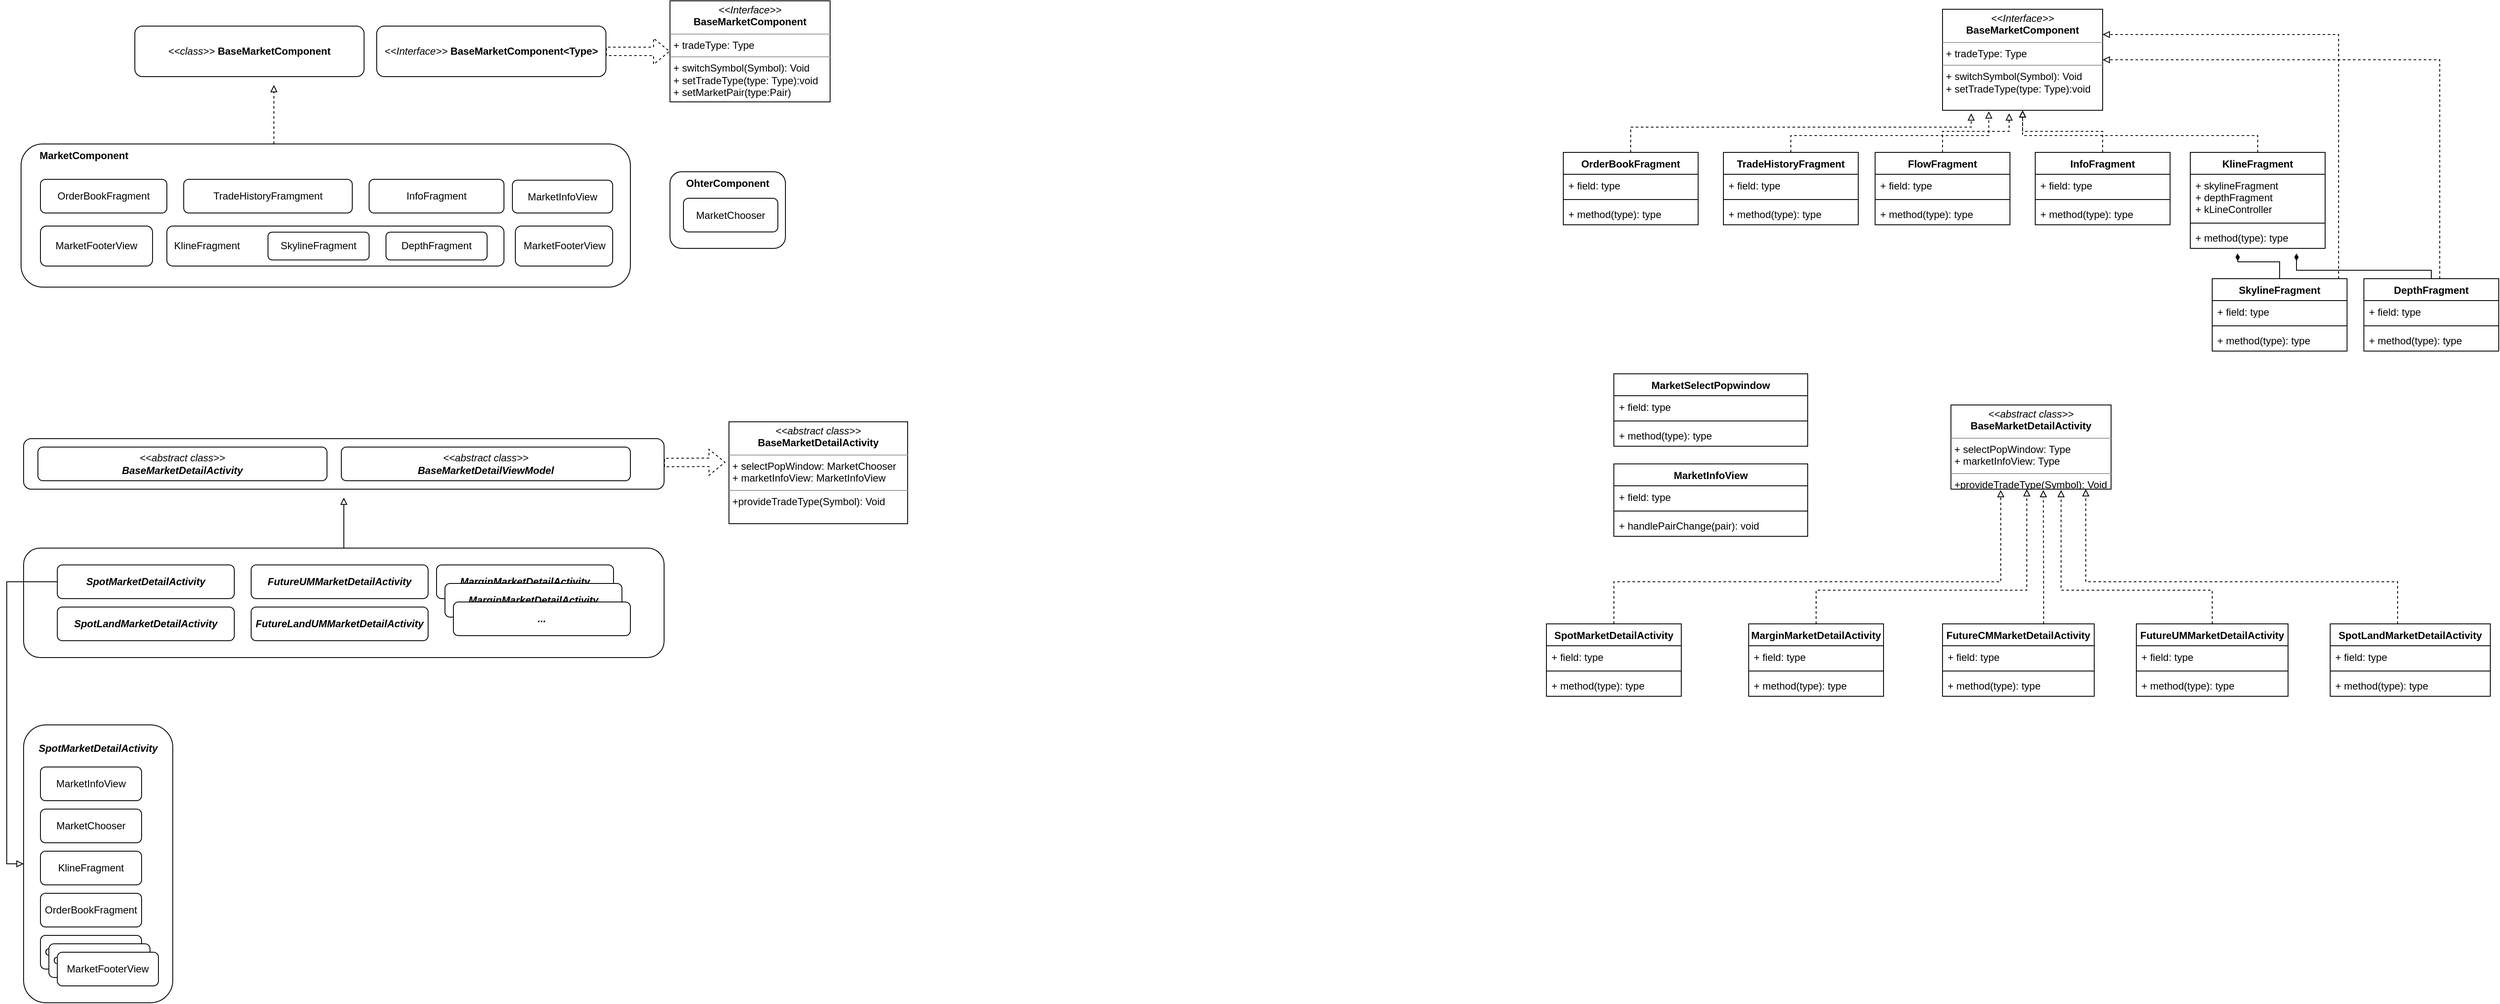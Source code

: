 <mxfile version="14.6.6" type="github">
  <diagram id="C5RBs43oDa-KdzZeNtuy" name="Page-1">
    <mxGraphModel dx="3607" dy="667" grid="1" gridSize="7" guides="1" tooltips="1" connect="1" arrows="1" fold="1" page="0" pageScale="1" pageWidth="827" pageHeight="1169" background="none" math="0" shadow="0">
      <root>
        <mxCell id="WIyWlLk6GJQsqaUBKTNV-0" />
        <mxCell id="WIyWlLk6GJQsqaUBKTNV-1" parent="WIyWlLk6GJQsqaUBKTNV-0" />
        <mxCell id="ky48G_2lpGq2yE_ITVhJ-138" style="edgeStyle=orthogonalEdgeStyle;rounded=0;orthogonalLoop=1;jettySize=auto;html=1;endArrow=block;endFill=0;dashed=1;" edge="1" parent="WIyWlLk6GJQsqaUBKTNV-1" source="ky48G_2lpGq2yE_ITVhJ-118">
          <mxGeometry relative="1" as="geometry">
            <mxPoint x="-1410" y="660.0" as="targetPoint" />
            <Array as="points">
              <mxPoint x="-1410" y="714" />
              <mxPoint x="-1410" y="714" />
            </Array>
          </mxGeometry>
        </mxCell>
        <mxCell id="ky48G_2lpGq2yE_ITVhJ-118" value="&lt;b&gt;&amp;nbsp; &amp;nbsp; &amp;nbsp; MarketComponent&lt;/b&gt;" style="rounded=1;whiteSpace=wrap;html=1;align=left;verticalAlign=top;" vertex="1" parent="WIyWlLk6GJQsqaUBKTNV-1">
          <mxGeometry x="-1710" y="730" width="723" height="170" as="geometry" />
        </mxCell>
        <mxCell id="ky48G_2lpGq2yE_ITVhJ-115" style="edgeStyle=none;rounded=0;orthogonalLoop=1;jettySize=auto;html=1;endArrow=block;endFill=0;" edge="1" parent="WIyWlLk6GJQsqaUBKTNV-1" source="ky48G_2lpGq2yE_ITVhJ-112">
          <mxGeometry relative="1" as="geometry">
            <mxPoint x="-1327" y="1150" as="targetPoint" />
          </mxGeometry>
        </mxCell>
        <mxCell id="ky48G_2lpGq2yE_ITVhJ-112" value="" style="rounded=1;whiteSpace=wrap;html=1;" vertex="1" parent="WIyWlLk6GJQsqaUBKTNV-1">
          <mxGeometry x="-1707" y="1210" width="760" height="130" as="geometry" />
        </mxCell>
        <mxCell id="ky48G_2lpGq2yE_ITVhJ-1" value="&lt;p style=&quot;margin: 0px ; margin-top: 4px ; text-align: center&quot;&gt;&lt;i&gt;&amp;lt;&amp;lt;Interface&amp;gt;&amp;gt;&lt;/i&gt;&lt;br&gt;&lt;b&gt;BaseMarketComponent&lt;/b&gt;&lt;br&gt;&lt;/p&gt;&lt;hr size=&quot;1&quot;&gt;&lt;p style=&quot;margin: 0px ; margin-left: 4px&quot;&gt;+ tradeType: Type&lt;br&gt;&lt;/p&gt;&lt;hr size=&quot;1&quot;&gt;&lt;p style=&quot;margin: 0px ; margin-left: 4px&quot;&gt;+ switchSymbol(Symbol): Void&lt;/p&gt;&lt;p style=&quot;margin: 0px ; margin-left: 4px&quot;&gt;+ setTradeType(type: Type):void&lt;/p&gt;" style="verticalAlign=top;align=left;overflow=fill;fontSize=12;fontFamily=Helvetica;html=1;" vertex="1" parent="WIyWlLk6GJQsqaUBKTNV-1">
          <mxGeometry x="570" y="570" width="190" height="120" as="geometry" />
        </mxCell>
        <mxCell id="ky48G_2lpGq2yE_ITVhJ-33" style="edgeStyle=orthogonalEdgeStyle;rounded=0;orthogonalLoop=1;jettySize=auto;html=1;entryX=0.416;entryY=1.03;entryDx=0;entryDy=0;entryPerimeter=0;dashed=1;endArrow=block;endFill=0;" edge="1" parent="WIyWlLk6GJQsqaUBKTNV-1" source="ky48G_2lpGq2yE_ITVhJ-3" target="ky48G_2lpGq2yE_ITVhJ-1">
          <mxGeometry relative="1" as="geometry" />
        </mxCell>
        <mxCell id="ky48G_2lpGq2yE_ITVhJ-3" value="FlowFragment" style="swimlane;fontStyle=1;align=center;verticalAlign=top;childLayout=stackLayout;horizontal=1;startSize=26;horizontalStack=0;resizeParent=1;resizeParentMax=0;resizeLast=0;collapsible=1;marginBottom=0;" vertex="1" parent="WIyWlLk6GJQsqaUBKTNV-1">
          <mxGeometry x="490" y="740" width="160" height="86" as="geometry" />
        </mxCell>
        <mxCell id="ky48G_2lpGq2yE_ITVhJ-4" value="+ field: type" style="text;strokeColor=none;fillColor=none;align=left;verticalAlign=top;spacingLeft=4;spacingRight=4;overflow=hidden;rotatable=0;points=[[0,0.5],[1,0.5]];portConstraint=eastwest;" vertex="1" parent="ky48G_2lpGq2yE_ITVhJ-3">
          <mxGeometry y="26" width="160" height="26" as="geometry" />
        </mxCell>
        <mxCell id="ky48G_2lpGq2yE_ITVhJ-5" value="" style="line;strokeWidth=1;fillColor=none;align=left;verticalAlign=middle;spacingTop=-1;spacingLeft=3;spacingRight=3;rotatable=0;labelPosition=right;points=[];portConstraint=eastwest;" vertex="1" parent="ky48G_2lpGq2yE_ITVhJ-3">
          <mxGeometry y="52" width="160" height="8" as="geometry" />
        </mxCell>
        <mxCell id="ky48G_2lpGq2yE_ITVhJ-6" value="+ method(type): type" style="text;strokeColor=none;fillColor=none;align=left;verticalAlign=top;spacingLeft=4;spacingRight=4;overflow=hidden;rotatable=0;points=[[0,0.5],[1,0.5]];portConstraint=eastwest;" vertex="1" parent="ky48G_2lpGq2yE_ITVhJ-3">
          <mxGeometry y="60" width="160" height="26" as="geometry" />
        </mxCell>
        <mxCell id="ky48G_2lpGq2yE_ITVhJ-35" style="edgeStyle=orthogonalEdgeStyle;rounded=0;orthogonalLoop=1;jettySize=auto;html=1;entryX=0.179;entryY=1.03;entryDx=0;entryDy=0;entryPerimeter=0;dashed=1;endArrow=block;endFill=0;" edge="1" parent="WIyWlLk6GJQsqaUBKTNV-1" source="ky48G_2lpGq2yE_ITVhJ-7" target="ky48G_2lpGq2yE_ITVhJ-1">
          <mxGeometry relative="1" as="geometry">
            <Array as="points">
              <mxPoint x="200" y="710" />
              <mxPoint x="604" y="710" />
            </Array>
          </mxGeometry>
        </mxCell>
        <mxCell id="ky48G_2lpGq2yE_ITVhJ-7" value="OrderBookFragment" style="swimlane;fontStyle=1;align=center;verticalAlign=top;childLayout=stackLayout;horizontal=1;startSize=26;horizontalStack=0;resizeParent=1;resizeParentMax=0;resizeLast=0;collapsible=1;marginBottom=0;" vertex="1" parent="WIyWlLk6GJQsqaUBKTNV-1">
          <mxGeometry x="120" y="740" width="160" height="86" as="geometry" />
        </mxCell>
        <mxCell id="ky48G_2lpGq2yE_ITVhJ-8" value="+ field: type" style="text;strokeColor=none;fillColor=none;align=left;verticalAlign=top;spacingLeft=4;spacingRight=4;overflow=hidden;rotatable=0;points=[[0,0.5],[1,0.5]];portConstraint=eastwest;" vertex="1" parent="ky48G_2lpGq2yE_ITVhJ-7">
          <mxGeometry y="26" width="160" height="26" as="geometry" />
        </mxCell>
        <mxCell id="ky48G_2lpGq2yE_ITVhJ-9" value="" style="line;strokeWidth=1;fillColor=none;align=left;verticalAlign=middle;spacingTop=-1;spacingLeft=3;spacingRight=3;rotatable=0;labelPosition=right;points=[];portConstraint=eastwest;" vertex="1" parent="ky48G_2lpGq2yE_ITVhJ-7">
          <mxGeometry y="52" width="160" height="8" as="geometry" />
        </mxCell>
        <mxCell id="ky48G_2lpGq2yE_ITVhJ-10" value="+ method(type): type" style="text;strokeColor=none;fillColor=none;align=left;verticalAlign=top;spacingLeft=4;spacingRight=4;overflow=hidden;rotatable=0;points=[[0,0.5],[1,0.5]];portConstraint=eastwest;" vertex="1" parent="ky48G_2lpGq2yE_ITVhJ-7">
          <mxGeometry y="60" width="160" height="26" as="geometry" />
        </mxCell>
        <mxCell id="ky48G_2lpGq2yE_ITVhJ-34" style="edgeStyle=orthogonalEdgeStyle;rounded=0;orthogonalLoop=1;jettySize=auto;html=1;entryX=0.289;entryY=1.01;entryDx=0;entryDy=0;entryPerimeter=0;dashed=1;endArrow=block;endFill=0;" edge="1" parent="WIyWlLk6GJQsqaUBKTNV-1" source="ky48G_2lpGq2yE_ITVhJ-11" target="ky48G_2lpGq2yE_ITVhJ-1">
          <mxGeometry relative="1" as="geometry">
            <Array as="points">
              <mxPoint x="390" y="720" />
              <mxPoint x="625" y="720" />
            </Array>
          </mxGeometry>
        </mxCell>
        <mxCell id="ky48G_2lpGq2yE_ITVhJ-11" value="TradeHistoryFragment" style="swimlane;fontStyle=1;align=center;verticalAlign=top;childLayout=stackLayout;horizontal=1;startSize=26;horizontalStack=0;resizeParent=1;resizeParentMax=0;resizeLast=0;collapsible=1;marginBottom=0;" vertex="1" parent="WIyWlLk6GJQsqaUBKTNV-1">
          <mxGeometry x="310" y="740" width="160" height="86" as="geometry" />
        </mxCell>
        <mxCell id="ky48G_2lpGq2yE_ITVhJ-12" value="+ field: type" style="text;strokeColor=none;fillColor=none;align=left;verticalAlign=top;spacingLeft=4;spacingRight=4;overflow=hidden;rotatable=0;points=[[0,0.5],[1,0.5]];portConstraint=eastwest;" vertex="1" parent="ky48G_2lpGq2yE_ITVhJ-11">
          <mxGeometry y="26" width="160" height="26" as="geometry" />
        </mxCell>
        <mxCell id="ky48G_2lpGq2yE_ITVhJ-13" value="" style="line;strokeWidth=1;fillColor=none;align=left;verticalAlign=middle;spacingTop=-1;spacingLeft=3;spacingRight=3;rotatable=0;labelPosition=right;points=[];portConstraint=eastwest;" vertex="1" parent="ky48G_2lpGq2yE_ITVhJ-11">
          <mxGeometry y="52" width="160" height="8" as="geometry" />
        </mxCell>
        <mxCell id="ky48G_2lpGq2yE_ITVhJ-14" value="+ method(type): type" style="text;strokeColor=none;fillColor=none;align=left;verticalAlign=top;spacingLeft=4;spacingRight=4;overflow=hidden;rotatable=0;points=[[0,0.5],[1,0.5]];portConstraint=eastwest;" vertex="1" parent="ky48G_2lpGq2yE_ITVhJ-11">
          <mxGeometry y="60" width="160" height="26" as="geometry" />
        </mxCell>
        <mxCell id="ky48G_2lpGq2yE_ITVhJ-32" style="edgeStyle=orthogonalEdgeStyle;rounded=0;orthogonalLoop=1;jettySize=auto;html=1;entryX=0.5;entryY=1;entryDx=0;entryDy=0;dashed=1;endArrow=block;endFill=0;" edge="1" parent="WIyWlLk6GJQsqaUBKTNV-1" source="ky48G_2lpGq2yE_ITVhJ-15" target="ky48G_2lpGq2yE_ITVhJ-1">
          <mxGeometry relative="1" as="geometry" />
        </mxCell>
        <mxCell id="ky48G_2lpGq2yE_ITVhJ-15" value="InfoFragment" style="swimlane;fontStyle=1;align=center;verticalAlign=top;childLayout=stackLayout;horizontal=1;startSize=26;horizontalStack=0;resizeParent=1;resizeParentMax=0;resizeLast=0;collapsible=1;marginBottom=0;" vertex="1" parent="WIyWlLk6GJQsqaUBKTNV-1">
          <mxGeometry x="680" y="740" width="160" height="86" as="geometry" />
        </mxCell>
        <mxCell id="ky48G_2lpGq2yE_ITVhJ-16" value="+ field: type" style="text;strokeColor=none;fillColor=none;align=left;verticalAlign=top;spacingLeft=4;spacingRight=4;overflow=hidden;rotatable=0;points=[[0,0.5],[1,0.5]];portConstraint=eastwest;" vertex="1" parent="ky48G_2lpGq2yE_ITVhJ-15">
          <mxGeometry y="26" width="160" height="26" as="geometry" />
        </mxCell>
        <mxCell id="ky48G_2lpGq2yE_ITVhJ-17" value="" style="line;strokeWidth=1;fillColor=none;align=left;verticalAlign=middle;spacingTop=-1;spacingLeft=3;spacingRight=3;rotatable=0;labelPosition=right;points=[];portConstraint=eastwest;" vertex="1" parent="ky48G_2lpGq2yE_ITVhJ-15">
          <mxGeometry y="52" width="160" height="8" as="geometry" />
        </mxCell>
        <mxCell id="ky48G_2lpGq2yE_ITVhJ-18" value="+ method(type): type" style="text;strokeColor=none;fillColor=none;align=left;verticalAlign=top;spacingLeft=4;spacingRight=4;overflow=hidden;rotatable=0;points=[[0,0.5],[1,0.5]];portConstraint=eastwest;" vertex="1" parent="ky48G_2lpGq2yE_ITVhJ-15">
          <mxGeometry y="60" width="160" height="26" as="geometry" />
        </mxCell>
        <mxCell id="ky48G_2lpGq2yE_ITVhJ-31" style="edgeStyle=orthogonalEdgeStyle;rounded=0;orthogonalLoop=1;jettySize=auto;html=1;entryX=0.5;entryY=1;entryDx=0;entryDy=0;dashed=1;endArrow=block;endFill=0;" edge="1" parent="WIyWlLk6GJQsqaUBKTNV-1" source="ky48G_2lpGq2yE_ITVhJ-19" target="ky48G_2lpGq2yE_ITVhJ-1">
          <mxGeometry relative="1" as="geometry">
            <Array as="points">
              <mxPoint x="944" y="720" />
              <mxPoint x="665" y="720" />
            </Array>
          </mxGeometry>
        </mxCell>
        <mxCell id="ky48G_2lpGq2yE_ITVhJ-19" value="KlineFragment" style="swimlane;fontStyle=1;align=center;verticalAlign=top;childLayout=stackLayout;horizontal=1;startSize=26;horizontalStack=0;resizeParent=1;resizeParentMax=0;resizeLast=0;collapsible=1;marginBottom=0;" vertex="1" parent="WIyWlLk6GJQsqaUBKTNV-1">
          <mxGeometry x="864" y="740" width="160" height="114" as="geometry" />
        </mxCell>
        <mxCell id="ky48G_2lpGq2yE_ITVhJ-20" value="+ skylineFragment&#xa;+ depthFragment&#xa;+ kLineController" style="text;strokeColor=none;fillColor=none;align=left;verticalAlign=top;spacingLeft=4;spacingRight=4;overflow=hidden;rotatable=0;points=[[0,0.5],[1,0.5]];portConstraint=eastwest;" vertex="1" parent="ky48G_2lpGq2yE_ITVhJ-19">
          <mxGeometry y="26" width="160" height="54" as="geometry" />
        </mxCell>
        <mxCell id="ky48G_2lpGq2yE_ITVhJ-21" value="" style="line;strokeWidth=1;fillColor=none;align=left;verticalAlign=middle;spacingTop=-1;spacingLeft=3;spacingRight=3;rotatable=0;labelPosition=right;points=[];portConstraint=eastwest;" vertex="1" parent="ky48G_2lpGq2yE_ITVhJ-19">
          <mxGeometry y="80" width="160" height="8" as="geometry" />
        </mxCell>
        <mxCell id="ky48G_2lpGq2yE_ITVhJ-22" value="+ method(type): type" style="text;strokeColor=none;fillColor=none;align=left;verticalAlign=top;spacingLeft=4;spacingRight=4;overflow=hidden;rotatable=0;points=[[0,0.5],[1,0.5]];portConstraint=eastwest;" vertex="1" parent="ky48G_2lpGq2yE_ITVhJ-19">
          <mxGeometry y="88" width="160" height="26" as="geometry" />
        </mxCell>
        <mxCell id="ky48G_2lpGq2yE_ITVhJ-45" style="edgeStyle=orthogonalEdgeStyle;rounded=0;orthogonalLoop=1;jettySize=auto;html=1;entryX=1;entryY=0.25;entryDx=0;entryDy=0;dashed=1;endArrow=block;endFill=0;" edge="1" parent="WIyWlLk6GJQsqaUBKTNV-1" source="ky48G_2lpGq2yE_ITVhJ-36" target="ky48G_2lpGq2yE_ITVhJ-1">
          <mxGeometry relative="1" as="geometry">
            <Array as="points">
              <mxPoint x="1040" y="600" />
            </Array>
          </mxGeometry>
        </mxCell>
        <mxCell id="ky48G_2lpGq2yE_ITVhJ-85" style="edgeStyle=orthogonalEdgeStyle;rounded=0;orthogonalLoop=1;jettySize=auto;html=1;endArrow=diamondThin;endFill=1;" edge="1" parent="WIyWlLk6GJQsqaUBKTNV-1" source="ky48G_2lpGq2yE_ITVhJ-36">
          <mxGeometry relative="1" as="geometry">
            <mxPoint x="920" y="860.0" as="targetPoint" />
          </mxGeometry>
        </mxCell>
        <mxCell id="ky48G_2lpGq2yE_ITVhJ-36" value="SkylineFragment" style="swimlane;fontStyle=1;align=center;verticalAlign=top;childLayout=stackLayout;horizontal=1;startSize=26;horizontalStack=0;resizeParent=1;resizeParentMax=0;resizeLast=0;collapsible=1;marginBottom=0;" vertex="1" parent="WIyWlLk6GJQsqaUBKTNV-1">
          <mxGeometry x="890" y="890" width="160" height="86" as="geometry" />
        </mxCell>
        <mxCell id="ky48G_2lpGq2yE_ITVhJ-37" value="+ field: type" style="text;strokeColor=none;fillColor=none;align=left;verticalAlign=top;spacingLeft=4;spacingRight=4;overflow=hidden;rotatable=0;points=[[0,0.5],[1,0.5]];portConstraint=eastwest;" vertex="1" parent="ky48G_2lpGq2yE_ITVhJ-36">
          <mxGeometry y="26" width="160" height="26" as="geometry" />
        </mxCell>
        <mxCell id="ky48G_2lpGq2yE_ITVhJ-38" value="" style="line;strokeWidth=1;fillColor=none;align=left;verticalAlign=middle;spacingTop=-1;spacingLeft=3;spacingRight=3;rotatable=0;labelPosition=right;points=[];portConstraint=eastwest;" vertex="1" parent="ky48G_2lpGq2yE_ITVhJ-36">
          <mxGeometry y="52" width="160" height="8" as="geometry" />
        </mxCell>
        <mxCell id="ky48G_2lpGq2yE_ITVhJ-39" value="+ method(type): type" style="text;strokeColor=none;fillColor=none;align=left;verticalAlign=top;spacingLeft=4;spacingRight=4;overflow=hidden;rotatable=0;points=[[0,0.5],[1,0.5]];portConstraint=eastwest;" vertex="1" parent="ky48G_2lpGq2yE_ITVhJ-36">
          <mxGeometry y="60" width="160" height="26" as="geometry" />
        </mxCell>
        <mxCell id="ky48G_2lpGq2yE_ITVhJ-46" style="edgeStyle=orthogonalEdgeStyle;rounded=0;orthogonalLoop=1;jettySize=auto;html=1;entryX=1;entryY=0.5;entryDx=0;entryDy=0;dashed=1;endArrow=block;endFill=0;" edge="1" parent="WIyWlLk6GJQsqaUBKTNV-1" source="ky48G_2lpGq2yE_ITVhJ-40" target="ky48G_2lpGq2yE_ITVhJ-1">
          <mxGeometry relative="1" as="geometry">
            <Array as="points">
              <mxPoint x="1160" y="630" />
            </Array>
          </mxGeometry>
        </mxCell>
        <mxCell id="ky48G_2lpGq2yE_ITVhJ-86" style="edgeStyle=orthogonalEdgeStyle;rounded=0;orthogonalLoop=1;jettySize=auto;html=1;endArrow=diamondThin;endFill=1;" edge="1" parent="WIyWlLk6GJQsqaUBKTNV-1" source="ky48G_2lpGq2yE_ITVhJ-40">
          <mxGeometry relative="1" as="geometry">
            <mxPoint x="990" y="860" as="targetPoint" />
            <Array as="points">
              <mxPoint x="1150" y="880" />
              <mxPoint x="990" y="880" />
            </Array>
          </mxGeometry>
        </mxCell>
        <mxCell id="ky48G_2lpGq2yE_ITVhJ-40" value="DepthFragment" style="swimlane;fontStyle=1;align=center;verticalAlign=top;childLayout=stackLayout;horizontal=1;startSize=26;horizontalStack=0;resizeParent=1;resizeParentMax=0;resizeLast=0;collapsible=1;marginBottom=0;" vertex="1" parent="WIyWlLk6GJQsqaUBKTNV-1">
          <mxGeometry x="1070" y="890" width="160" height="86" as="geometry" />
        </mxCell>
        <mxCell id="ky48G_2lpGq2yE_ITVhJ-41" value="+ field: type" style="text;strokeColor=none;fillColor=none;align=left;verticalAlign=top;spacingLeft=4;spacingRight=4;overflow=hidden;rotatable=0;points=[[0,0.5],[1,0.5]];portConstraint=eastwest;" vertex="1" parent="ky48G_2lpGq2yE_ITVhJ-40">
          <mxGeometry y="26" width="160" height="26" as="geometry" />
        </mxCell>
        <mxCell id="ky48G_2lpGq2yE_ITVhJ-42" value="" style="line;strokeWidth=1;fillColor=none;align=left;verticalAlign=middle;spacingTop=-1;spacingLeft=3;spacingRight=3;rotatable=0;labelPosition=right;points=[];portConstraint=eastwest;" vertex="1" parent="ky48G_2lpGq2yE_ITVhJ-40">
          <mxGeometry y="52" width="160" height="8" as="geometry" />
        </mxCell>
        <mxCell id="ky48G_2lpGq2yE_ITVhJ-43" value="+ method(type): type" style="text;strokeColor=none;fillColor=none;align=left;verticalAlign=top;spacingLeft=4;spacingRight=4;overflow=hidden;rotatable=0;points=[[0,0.5],[1,0.5]];portConstraint=eastwest;" vertex="1" parent="ky48G_2lpGq2yE_ITVhJ-40">
          <mxGeometry y="60" width="160" height="26" as="geometry" />
        </mxCell>
        <mxCell id="ky48G_2lpGq2yE_ITVhJ-47" value="&lt;p style=&quot;margin: 0px ; margin-top: 4px ; text-align: center&quot;&gt;&lt;i&gt;&amp;lt;&amp;lt;abstract class&amp;gt;&amp;gt;&lt;/i&gt;&lt;br&gt;&lt;b&gt;BaseMarketDetailActivity&lt;/b&gt;&lt;br&gt;&lt;/p&gt;&lt;hr size=&quot;1&quot;&gt;&lt;p style=&quot;margin: 0px ; margin-left: 4px&quot;&gt;+ selectPopWindow: Type&lt;br&gt;&lt;/p&gt;&lt;p style=&quot;margin: 0px ; margin-left: 4px&quot;&gt;+ marketInfoView: Type&lt;/p&gt;&lt;hr size=&quot;1&quot;&gt;&lt;p style=&quot;margin: 0px ; margin-left: 4px&quot;&gt;+provideTradeType(Symbol): Void&lt;/p&gt;" style="verticalAlign=top;align=left;overflow=fill;fontSize=12;fontFamily=Helvetica;html=1;" vertex="1" parent="WIyWlLk6GJQsqaUBKTNV-1">
          <mxGeometry x="580" y="1040" width="190" height="100" as="geometry" />
        </mxCell>
        <mxCell id="ky48G_2lpGq2yE_ITVhJ-69" style="edgeStyle=orthogonalEdgeStyle;rounded=0;orthogonalLoop=1;jettySize=auto;html=1;dashed=1;endArrow=block;endFill=0;entryX=0.311;entryY=1.01;entryDx=0;entryDy=0;entryPerimeter=0;" edge="1" parent="WIyWlLk6GJQsqaUBKTNV-1" target="ky48G_2lpGq2yE_ITVhJ-47">
          <mxGeometry relative="1" as="geometry">
            <mxPoint x="180.059" y="1300" as="sourcePoint" />
            <mxPoint x="640" y="1150" as="targetPoint" />
            <Array as="points">
              <mxPoint x="180" y="1250" />
              <mxPoint x="639" y="1250" />
            </Array>
          </mxGeometry>
        </mxCell>
        <mxCell id="ky48G_2lpGq2yE_ITVhJ-48" value="SpotMarketDetailActivity" style="swimlane;fontStyle=1;align=center;verticalAlign=top;childLayout=stackLayout;horizontal=1;startSize=26;horizontalStack=0;resizeParent=1;resizeParentMax=0;resizeLast=0;collapsible=1;marginBottom=0;" vertex="1" parent="WIyWlLk6GJQsqaUBKTNV-1">
          <mxGeometry x="100" y="1300" width="160" height="86" as="geometry" />
        </mxCell>
        <mxCell id="ky48G_2lpGq2yE_ITVhJ-49" value="+ field: type" style="text;strokeColor=none;fillColor=none;align=left;verticalAlign=top;spacingLeft=4;spacingRight=4;overflow=hidden;rotatable=0;points=[[0,0.5],[1,0.5]];portConstraint=eastwest;" vertex="1" parent="ky48G_2lpGq2yE_ITVhJ-48">
          <mxGeometry y="26" width="160" height="26" as="geometry" />
        </mxCell>
        <mxCell id="ky48G_2lpGq2yE_ITVhJ-50" value="" style="line;strokeWidth=1;fillColor=none;align=left;verticalAlign=middle;spacingTop=-1;spacingLeft=3;spacingRight=3;rotatable=0;labelPosition=right;points=[];portConstraint=eastwest;" vertex="1" parent="ky48G_2lpGq2yE_ITVhJ-48">
          <mxGeometry y="52" width="160" height="8" as="geometry" />
        </mxCell>
        <mxCell id="ky48G_2lpGq2yE_ITVhJ-51" value="+ method(type): type" style="text;strokeColor=none;fillColor=none;align=left;verticalAlign=top;spacingLeft=4;spacingRight=4;overflow=hidden;rotatable=0;points=[[0,0.5],[1,0.5]];portConstraint=eastwest;" vertex="1" parent="ky48G_2lpGq2yE_ITVhJ-48">
          <mxGeometry y="60" width="160" height="26" as="geometry" />
        </mxCell>
        <mxCell id="ky48G_2lpGq2yE_ITVhJ-73" style="edgeStyle=orthogonalEdgeStyle;rounded=0;orthogonalLoop=1;jettySize=auto;html=1;dashed=1;endArrow=block;endFill=0;entryX=0.842;entryY=1;entryDx=0;entryDy=0;entryPerimeter=0;" edge="1" parent="WIyWlLk6GJQsqaUBKTNV-1" source="ky48G_2lpGq2yE_ITVhJ-52" target="ky48G_2lpGq2yE_ITVhJ-47">
          <mxGeometry relative="1" as="geometry">
            <mxPoint x="740" y="1210" as="targetPoint" />
            <Array as="points">
              <mxPoint x="1110" y="1250" />
              <mxPoint x="740" y="1250" />
            </Array>
          </mxGeometry>
        </mxCell>
        <mxCell id="ky48G_2lpGq2yE_ITVhJ-52" value="SpotLandMarketDetailActivity" style="swimlane;fontStyle=1;align=center;verticalAlign=top;childLayout=stackLayout;horizontal=1;startSize=26;horizontalStack=0;resizeParent=1;resizeParentMax=0;resizeLast=0;collapsible=1;marginBottom=0;" vertex="1" parent="WIyWlLk6GJQsqaUBKTNV-1">
          <mxGeometry x="1030" y="1300" width="190" height="86" as="geometry" />
        </mxCell>
        <mxCell id="ky48G_2lpGq2yE_ITVhJ-53" value="+ field: type" style="text;strokeColor=none;fillColor=none;align=left;verticalAlign=top;spacingLeft=4;spacingRight=4;overflow=hidden;rotatable=0;points=[[0,0.5],[1,0.5]];portConstraint=eastwest;" vertex="1" parent="ky48G_2lpGq2yE_ITVhJ-52">
          <mxGeometry y="26" width="190" height="26" as="geometry" />
        </mxCell>
        <mxCell id="ky48G_2lpGq2yE_ITVhJ-54" value="" style="line;strokeWidth=1;fillColor=none;align=left;verticalAlign=middle;spacingTop=-1;spacingLeft=3;spacingRight=3;rotatable=0;labelPosition=right;points=[];portConstraint=eastwest;" vertex="1" parent="ky48G_2lpGq2yE_ITVhJ-52">
          <mxGeometry y="52" width="190" height="8" as="geometry" />
        </mxCell>
        <mxCell id="ky48G_2lpGq2yE_ITVhJ-55" value="+ method(type): type" style="text;strokeColor=none;fillColor=none;align=left;verticalAlign=top;spacingLeft=4;spacingRight=4;overflow=hidden;rotatable=0;points=[[0,0.5],[1,0.5]];portConstraint=eastwest;" vertex="1" parent="ky48G_2lpGq2yE_ITVhJ-52">
          <mxGeometry y="60" width="190" height="26" as="geometry" />
        </mxCell>
        <mxCell id="ky48G_2lpGq2yE_ITVhJ-84" style="edgeStyle=orthogonalEdgeStyle;rounded=0;orthogonalLoop=1;jettySize=auto;html=1;dashed=1;endArrow=block;endFill=0;entryX=0.688;entryY=1.01;entryDx=0;entryDy=0;entryPerimeter=0;" edge="1" parent="WIyWlLk6GJQsqaUBKTNV-1" source="ky48G_2lpGq2yE_ITVhJ-56" target="ky48G_2lpGq2yE_ITVhJ-47">
          <mxGeometry relative="1" as="geometry">
            <mxPoint x="710" y="1150" as="targetPoint" />
            <Array as="points">
              <mxPoint x="890" y="1260" />
              <mxPoint x="711" y="1260" />
            </Array>
          </mxGeometry>
        </mxCell>
        <mxCell id="ky48G_2lpGq2yE_ITVhJ-56" value="FutureUMMarketDetailActivity" style="swimlane;fontStyle=1;align=center;verticalAlign=top;childLayout=stackLayout;horizontal=1;startSize=26;horizontalStack=0;resizeParent=1;resizeParentMax=0;resizeLast=0;collapsible=1;marginBottom=0;" vertex="1" parent="WIyWlLk6GJQsqaUBKTNV-1">
          <mxGeometry x="800" y="1300" width="180" height="86" as="geometry" />
        </mxCell>
        <mxCell id="ky48G_2lpGq2yE_ITVhJ-57" value="+ field: type" style="text;strokeColor=none;fillColor=none;align=left;verticalAlign=top;spacingLeft=4;spacingRight=4;overflow=hidden;rotatable=0;points=[[0,0.5],[1,0.5]];portConstraint=eastwest;" vertex="1" parent="ky48G_2lpGq2yE_ITVhJ-56">
          <mxGeometry y="26" width="180" height="26" as="geometry" />
        </mxCell>
        <mxCell id="ky48G_2lpGq2yE_ITVhJ-58" value="" style="line;strokeWidth=1;fillColor=none;align=left;verticalAlign=middle;spacingTop=-1;spacingLeft=3;spacingRight=3;rotatable=0;labelPosition=right;points=[];portConstraint=eastwest;" vertex="1" parent="ky48G_2lpGq2yE_ITVhJ-56">
          <mxGeometry y="52" width="180" height="8" as="geometry" />
        </mxCell>
        <mxCell id="ky48G_2lpGq2yE_ITVhJ-59" value="+ method(type): type" style="text;strokeColor=none;fillColor=none;align=left;verticalAlign=top;spacingLeft=4;spacingRight=4;overflow=hidden;rotatable=0;points=[[0,0.5],[1,0.5]];portConstraint=eastwest;" vertex="1" parent="ky48G_2lpGq2yE_ITVhJ-56">
          <mxGeometry y="60" width="180" height="26" as="geometry" />
        </mxCell>
        <mxCell id="ky48G_2lpGq2yE_ITVhJ-70" style="edgeStyle=orthogonalEdgeStyle;rounded=0;orthogonalLoop=1;jettySize=auto;html=1;dashed=1;endArrow=block;endFill=0;" edge="1" parent="WIyWlLk6GJQsqaUBKTNV-1" source="ky48G_2lpGq2yE_ITVhJ-60">
          <mxGeometry relative="1" as="geometry">
            <mxPoint x="670" y="1140" as="targetPoint" />
            <Array as="points">
              <mxPoint x="420" y="1260" />
              <mxPoint x="670" y="1260" />
              <mxPoint x="670" y="1140" />
            </Array>
          </mxGeometry>
        </mxCell>
        <mxCell id="ky48G_2lpGq2yE_ITVhJ-60" value="MarginMarketDetailActivity" style="swimlane;fontStyle=1;align=center;verticalAlign=top;childLayout=stackLayout;horizontal=1;startSize=26;horizontalStack=0;resizeParent=1;resizeParentMax=0;resizeLast=0;collapsible=1;marginBottom=0;" vertex="1" parent="WIyWlLk6GJQsqaUBKTNV-1">
          <mxGeometry x="340" y="1300" width="160" height="86" as="geometry" />
        </mxCell>
        <mxCell id="ky48G_2lpGq2yE_ITVhJ-61" value="+ field: type" style="text;strokeColor=none;fillColor=none;align=left;verticalAlign=top;spacingLeft=4;spacingRight=4;overflow=hidden;rotatable=0;points=[[0,0.5],[1,0.5]];portConstraint=eastwest;" vertex="1" parent="ky48G_2lpGq2yE_ITVhJ-60">
          <mxGeometry y="26" width="160" height="26" as="geometry" />
        </mxCell>
        <mxCell id="ky48G_2lpGq2yE_ITVhJ-62" value="" style="line;strokeWidth=1;fillColor=none;align=left;verticalAlign=middle;spacingTop=-1;spacingLeft=3;spacingRight=3;rotatable=0;labelPosition=right;points=[];portConstraint=eastwest;" vertex="1" parent="ky48G_2lpGq2yE_ITVhJ-60">
          <mxGeometry y="52" width="160" height="8" as="geometry" />
        </mxCell>
        <mxCell id="ky48G_2lpGq2yE_ITVhJ-63" value="+ method(type): type" style="text;strokeColor=none;fillColor=none;align=left;verticalAlign=top;spacingLeft=4;spacingRight=4;overflow=hidden;rotatable=0;points=[[0,0.5],[1,0.5]];portConstraint=eastwest;" vertex="1" parent="ky48G_2lpGq2yE_ITVhJ-60">
          <mxGeometry y="60" width="160" height="26" as="geometry" />
        </mxCell>
        <mxCell id="ky48G_2lpGq2yE_ITVhJ-83" style="edgeStyle=orthogonalEdgeStyle;rounded=0;orthogonalLoop=1;jettySize=auto;html=1;dashed=1;endArrow=block;endFill=0;entryX=0.577;entryY=1.01;entryDx=0;entryDy=0;entryPerimeter=0;" edge="1" parent="WIyWlLk6GJQsqaUBKTNV-1" source="ky48G_2lpGq2yE_ITVhJ-64" target="ky48G_2lpGq2yE_ITVhJ-47">
          <mxGeometry relative="1" as="geometry">
            <mxPoint x="690" y="1150" as="targetPoint" />
            <Array as="points">
              <mxPoint x="690" y="1280" />
              <mxPoint x="690" y="1280" />
            </Array>
          </mxGeometry>
        </mxCell>
        <mxCell id="ky48G_2lpGq2yE_ITVhJ-64" value="FutureCMMarketDetailActivity" style="swimlane;fontStyle=1;align=center;verticalAlign=top;childLayout=stackLayout;horizontal=1;startSize=26;horizontalStack=0;resizeParent=1;resizeParentMax=0;resizeLast=0;collapsible=1;marginBottom=0;" vertex="1" parent="WIyWlLk6GJQsqaUBKTNV-1">
          <mxGeometry x="570" y="1300" width="180" height="86" as="geometry" />
        </mxCell>
        <mxCell id="ky48G_2lpGq2yE_ITVhJ-65" value="+ field: type" style="text;strokeColor=none;fillColor=none;align=left;verticalAlign=top;spacingLeft=4;spacingRight=4;overflow=hidden;rotatable=0;points=[[0,0.5],[1,0.5]];portConstraint=eastwest;" vertex="1" parent="ky48G_2lpGq2yE_ITVhJ-64">
          <mxGeometry y="26" width="180" height="26" as="geometry" />
        </mxCell>
        <mxCell id="ky48G_2lpGq2yE_ITVhJ-66" value="" style="line;strokeWidth=1;fillColor=none;align=left;verticalAlign=middle;spacingTop=-1;spacingLeft=3;spacingRight=3;rotatable=0;labelPosition=right;points=[];portConstraint=eastwest;" vertex="1" parent="ky48G_2lpGq2yE_ITVhJ-64">
          <mxGeometry y="52" width="180" height="8" as="geometry" />
        </mxCell>
        <mxCell id="ky48G_2lpGq2yE_ITVhJ-67" value="+ method(type): type" style="text;strokeColor=none;fillColor=none;align=left;verticalAlign=top;spacingLeft=4;spacingRight=4;overflow=hidden;rotatable=0;points=[[0,0.5],[1,0.5]];portConstraint=eastwest;" vertex="1" parent="ky48G_2lpGq2yE_ITVhJ-64">
          <mxGeometry y="60" width="180" height="26" as="geometry" />
        </mxCell>
        <mxCell id="ky48G_2lpGq2yE_ITVhJ-75" value="MarketSelectPopwindow" style="swimlane;fontStyle=1;align=center;verticalAlign=top;childLayout=stackLayout;horizontal=1;startSize=26;horizontalStack=0;resizeParent=1;resizeParentMax=0;resizeLast=0;collapsible=1;marginBottom=0;" vertex="1" parent="WIyWlLk6GJQsqaUBKTNV-1">
          <mxGeometry x="180" y="1003" width="230" height="86" as="geometry" />
        </mxCell>
        <mxCell id="ky48G_2lpGq2yE_ITVhJ-76" value="+ field: type" style="text;strokeColor=none;fillColor=none;align=left;verticalAlign=top;spacingLeft=4;spacingRight=4;overflow=hidden;rotatable=0;points=[[0,0.5],[1,0.5]];portConstraint=eastwest;" vertex="1" parent="ky48G_2lpGq2yE_ITVhJ-75">
          <mxGeometry y="26" width="230" height="26" as="geometry" />
        </mxCell>
        <mxCell id="ky48G_2lpGq2yE_ITVhJ-77" value="" style="line;strokeWidth=1;fillColor=none;align=left;verticalAlign=middle;spacingTop=-1;spacingLeft=3;spacingRight=3;rotatable=0;labelPosition=right;points=[];portConstraint=eastwest;" vertex="1" parent="ky48G_2lpGq2yE_ITVhJ-75">
          <mxGeometry y="52" width="230" height="8" as="geometry" />
        </mxCell>
        <mxCell id="ky48G_2lpGq2yE_ITVhJ-78" value="+ method(type): type" style="text;strokeColor=none;fillColor=none;align=left;verticalAlign=top;spacingLeft=4;spacingRight=4;overflow=hidden;rotatable=0;points=[[0,0.5],[1,0.5]];portConstraint=eastwest;" vertex="1" parent="ky48G_2lpGq2yE_ITVhJ-75">
          <mxGeometry y="60" width="230" height="26" as="geometry" />
        </mxCell>
        <mxCell id="ky48G_2lpGq2yE_ITVhJ-79" value="MarketInfoView" style="swimlane;fontStyle=1;align=center;verticalAlign=top;childLayout=stackLayout;horizontal=1;startSize=26;horizontalStack=0;resizeParent=1;resizeParentMax=0;resizeLast=0;collapsible=1;marginBottom=0;" vertex="1" parent="WIyWlLk6GJQsqaUBKTNV-1">
          <mxGeometry x="180" y="1110" width="230" height="86" as="geometry" />
        </mxCell>
        <mxCell id="ky48G_2lpGq2yE_ITVhJ-80" value="+ field: type" style="text;strokeColor=none;fillColor=none;align=left;verticalAlign=top;spacingLeft=4;spacingRight=4;overflow=hidden;rotatable=0;points=[[0,0.5],[1,0.5]];portConstraint=eastwest;" vertex="1" parent="ky48G_2lpGq2yE_ITVhJ-79">
          <mxGeometry y="26" width="230" height="26" as="geometry" />
        </mxCell>
        <mxCell id="ky48G_2lpGq2yE_ITVhJ-81" value="" style="line;strokeWidth=1;fillColor=none;align=left;verticalAlign=middle;spacingTop=-1;spacingLeft=3;spacingRight=3;rotatable=0;labelPosition=right;points=[];portConstraint=eastwest;" vertex="1" parent="ky48G_2lpGq2yE_ITVhJ-79">
          <mxGeometry y="52" width="230" height="8" as="geometry" />
        </mxCell>
        <mxCell id="ky48G_2lpGq2yE_ITVhJ-82" value="+ handlePairChange(pair): void" style="text;strokeColor=none;fillColor=none;align=left;verticalAlign=top;spacingLeft=4;spacingRight=4;overflow=hidden;rotatable=0;points=[[0,0.5],[1,0.5]];portConstraint=eastwest;" vertex="1" parent="ky48G_2lpGq2yE_ITVhJ-79">
          <mxGeometry y="60" width="230" height="26" as="geometry" />
        </mxCell>
        <mxCell id="ky48G_2lpGq2yE_ITVhJ-102" style="rounded=0;orthogonalLoop=1;jettySize=auto;html=1;dashed=1;endArrow=block;endFill=0;entryX=0;entryY=0.5;entryDx=0;entryDy=0;shape=flexArrow;" edge="1" parent="WIyWlLk6GJQsqaUBKTNV-1" source="ky48G_2lpGq2yE_ITVhJ-87" target="ky48G_2lpGq2yE_ITVhJ-100">
          <mxGeometry relative="1" as="geometry">
            <mxPoint x="-1027" y="662" as="targetPoint" />
          </mxGeometry>
        </mxCell>
        <mxCell id="ky48G_2lpGq2yE_ITVhJ-87" value="&lt;i&gt;&amp;lt;&amp;lt;Interface&amp;gt;&amp;gt;&amp;nbsp;&lt;/i&gt;&lt;b&gt;BaseMarketComponent&amp;lt;Type&amp;gt;&lt;/b&gt;" style="rounded=1;whiteSpace=wrap;html=1;" vertex="1" parent="WIyWlLk6GJQsqaUBKTNV-1">
          <mxGeometry x="-1288" y="590" width="272" height="60" as="geometry" />
        </mxCell>
        <mxCell id="ky48G_2lpGq2yE_ITVhJ-88" value="TradeHistoryFramgment" style="whiteSpace=wrap;html=1;rounded=1;" vertex="1" parent="WIyWlLk6GJQsqaUBKTNV-1">
          <mxGeometry x="-1517" y="772" width="200" height="40" as="geometry" />
        </mxCell>
        <mxCell id="ky48G_2lpGq2yE_ITVhJ-91" value="MarketFooterView" style="whiteSpace=wrap;html=1;rounded=1;" vertex="1" parent="WIyWlLk6GJQsqaUBKTNV-1">
          <mxGeometry x="-1687" y="827.5" width="133" height="47.5" as="geometry" />
        </mxCell>
        <mxCell id="ky48G_2lpGq2yE_ITVhJ-92" value="OrderBookFragment" style="whiteSpace=wrap;html=1;rounded=1;" vertex="1" parent="WIyWlLk6GJQsqaUBKTNV-1">
          <mxGeometry x="-1687" y="772" width="150" height="40" as="geometry" />
        </mxCell>
        <mxCell id="ky48G_2lpGq2yE_ITVhJ-93" value="InfoFragment" style="whiteSpace=wrap;html=1;rounded=1;" vertex="1" parent="WIyWlLk6GJQsqaUBKTNV-1">
          <mxGeometry x="-1297" y="772" width="160" height="40" as="geometry" />
        </mxCell>
        <mxCell id="ky48G_2lpGq2yE_ITVhJ-94" value="&amp;nbsp; KlineFragment" style="whiteSpace=wrap;html=1;rounded=1;align=left;" vertex="1" parent="WIyWlLk6GJQsqaUBKTNV-1">
          <mxGeometry x="-1537" y="827.5" width="400" height="47.5" as="geometry" />
        </mxCell>
        <mxCell id="ky48G_2lpGq2yE_ITVhJ-95" value="SkylineFragment" style="whiteSpace=wrap;html=1;rounded=1;" vertex="1" parent="WIyWlLk6GJQsqaUBKTNV-1">
          <mxGeometry x="-1417" y="834.75" width="120" height="33" as="geometry" />
        </mxCell>
        <mxCell id="ky48G_2lpGq2yE_ITVhJ-96" value="DepthFragment" style="whiteSpace=wrap;html=1;rounded=1;" vertex="1" parent="WIyWlLk6GJQsqaUBKTNV-1">
          <mxGeometry x="-1277" y="834.75" width="120" height="33" as="geometry" />
        </mxCell>
        <mxCell id="ky48G_2lpGq2yE_ITVhJ-100" value="&lt;p style=&quot;margin: 0px ; margin-top: 4px ; text-align: center&quot;&gt;&lt;i&gt;&amp;lt;&amp;lt;Interface&amp;gt;&amp;gt;&lt;/i&gt;&lt;br&gt;&lt;b&gt;BaseMarketComponent&lt;/b&gt;&lt;br&gt;&lt;/p&gt;&lt;hr size=&quot;1&quot;&gt;&lt;p style=&quot;margin: 0px ; margin-left: 4px&quot;&gt;+ tradeType: Type&lt;br&gt;&lt;/p&gt;&lt;hr size=&quot;1&quot;&gt;&lt;p style=&quot;margin: 0px ; margin-left: 4px&quot;&gt;+ switchSymbol(Symbol): Void&lt;/p&gt;&lt;p style=&quot;margin: 0px ; margin-left: 4px&quot;&gt;+ setTradeType(type: Type):void&lt;/p&gt;&lt;p style=&quot;margin: 0px ; margin-left: 4px&quot;&gt;+ setMarketPair(type:Pair)&lt;/p&gt;" style="verticalAlign=top;align=left;overflow=fill;fontSize=12;fontFamily=Helvetica;html=1;" vertex="1" parent="WIyWlLk6GJQsqaUBKTNV-1">
          <mxGeometry x="-940" y="560" width="190" height="120" as="geometry" />
        </mxCell>
        <mxCell id="ky48G_2lpGq2yE_ITVhJ-117" style="edgeStyle=none;rounded=0;orthogonalLoop=1;jettySize=auto;html=1;entryX=-0.02;entryY=0.397;entryDx=0;entryDy=0;entryPerimeter=0;dashed=1;endArrow=block;endFill=0;shape=flexArrow;" edge="1" parent="WIyWlLk6GJQsqaUBKTNV-1" source="ky48G_2lpGq2yE_ITVhJ-103" target="ky48G_2lpGq2yE_ITVhJ-116">
          <mxGeometry relative="1" as="geometry" />
        </mxCell>
        <mxCell id="ky48G_2lpGq2yE_ITVhJ-103" value="" style="rounded=1;whiteSpace=wrap;html=1;" vertex="1" parent="WIyWlLk6GJQsqaUBKTNV-1">
          <mxGeometry x="-1707" y="1080" width="760" height="60" as="geometry" />
        </mxCell>
        <mxCell id="ky48G_2lpGq2yE_ITVhJ-137" style="edgeStyle=orthogonalEdgeStyle;rounded=0;orthogonalLoop=1;jettySize=auto;html=1;entryX=0;entryY=0.5;entryDx=0;entryDy=0;endArrow=block;endFill=0;" edge="1" parent="WIyWlLk6GJQsqaUBKTNV-1" source="ky48G_2lpGq2yE_ITVhJ-104" target="ky48G_2lpGq2yE_ITVhJ-119">
          <mxGeometry relative="1" as="geometry">
            <Array as="points">
              <mxPoint x="-1727" y="1250" />
              <mxPoint x="-1727" y="1585" />
            </Array>
          </mxGeometry>
        </mxCell>
        <mxCell id="ky48G_2lpGq2yE_ITVhJ-104" value="&lt;i&gt;&lt;b&gt;SpotMarketDetailActivity&lt;/b&gt;&lt;/i&gt;" style="rounded=1;whiteSpace=wrap;html=1;" vertex="1" parent="WIyWlLk6GJQsqaUBKTNV-1">
          <mxGeometry x="-1667" y="1230" width="210" height="40" as="geometry" />
        </mxCell>
        <mxCell id="ky48G_2lpGq2yE_ITVhJ-105" value="&lt;i&gt;&lt;b&gt;MarginMarketDetailActivity&lt;/b&gt;&lt;/i&gt;" style="rounded=1;whiteSpace=wrap;html=1;" vertex="1" parent="WIyWlLk6GJQsqaUBKTNV-1">
          <mxGeometry x="-1217" y="1230" width="210" height="40" as="geometry" />
        </mxCell>
        <mxCell id="ky48G_2lpGq2yE_ITVhJ-106" value="&lt;i&gt;&lt;b&gt;FutureUMMarketDetailActivity&lt;/b&gt;&lt;/i&gt;" style="rounded=1;whiteSpace=wrap;html=1;" vertex="1" parent="WIyWlLk6GJQsqaUBKTNV-1">
          <mxGeometry x="-1437" y="1230" width="210" height="40" as="geometry" />
        </mxCell>
        <mxCell id="ky48G_2lpGq2yE_ITVhJ-107" value="&lt;i&gt;&lt;b&gt;MarginMarketDetailActivity&lt;/b&gt;&lt;/i&gt;" style="rounded=1;whiteSpace=wrap;html=1;" vertex="1" parent="WIyWlLk6GJQsqaUBKTNV-1">
          <mxGeometry x="-1207" y="1252" width="210" height="40" as="geometry" />
        </mxCell>
        <mxCell id="ky48G_2lpGq2yE_ITVhJ-108" value="&lt;b&gt;&lt;i&gt;...&lt;/i&gt;&lt;/b&gt;" style="rounded=1;whiteSpace=wrap;html=1;" vertex="1" parent="WIyWlLk6GJQsqaUBKTNV-1">
          <mxGeometry x="-1197" y="1274" width="210" height="40" as="geometry" />
        </mxCell>
        <mxCell id="ky48G_2lpGq2yE_ITVhJ-109" value="&lt;i&gt;&lt;b&gt;SpotLandMarketDetailActivity&lt;/b&gt;&lt;/i&gt;" style="rounded=1;whiteSpace=wrap;html=1;" vertex="1" parent="WIyWlLk6GJQsqaUBKTNV-1">
          <mxGeometry x="-1667" y="1280" width="210" height="40" as="geometry" />
        </mxCell>
        <mxCell id="ky48G_2lpGq2yE_ITVhJ-110" value="&lt;i&gt;&lt;b&gt;FutureLandUMMarketDetailActivity&lt;/b&gt;&lt;/i&gt;" style="rounded=1;whiteSpace=wrap;html=1;" vertex="1" parent="WIyWlLk6GJQsqaUBKTNV-1">
          <mxGeometry x="-1437" y="1280" width="210" height="40" as="geometry" />
        </mxCell>
        <mxCell id="ky48G_2lpGq2yE_ITVhJ-116" value="&lt;p style=&quot;margin: 0px ; margin-top: 4px ; text-align: center&quot;&gt;&lt;i&gt;&amp;lt;&amp;lt;abstract class&amp;gt;&amp;gt;&lt;/i&gt;&lt;br&gt;&lt;b&gt;BaseMarketDetailActivity&lt;/b&gt;&lt;br&gt;&lt;/p&gt;&lt;hr size=&quot;1&quot;&gt;&lt;p style=&quot;margin: 0px ; margin-left: 4px&quot;&gt;+ selectPopWindow: MarketChooser&lt;br&gt;&lt;/p&gt;&lt;p style=&quot;margin: 0px ; margin-left: 4px&quot;&gt;+ marketInfoView: MarketInfoView&lt;/p&gt;&lt;hr size=&quot;1&quot;&gt;&lt;p style=&quot;margin: 0px ; margin-left: 4px&quot;&gt;+provideTradeType(Symbol): Void&lt;/p&gt;" style="verticalAlign=top;align=left;overflow=fill;fontSize=12;fontFamily=Helvetica;html=1;" vertex="1" parent="WIyWlLk6GJQsqaUBKTNV-1">
          <mxGeometry x="-870" y="1060" width="212" height="121" as="geometry" />
        </mxCell>
        <mxCell id="ky48G_2lpGq2yE_ITVhJ-119" value="&lt;i&gt;&lt;b&gt;&lt;br&gt;SpotMarketDetailActivity&lt;/b&gt;&lt;/i&gt;" style="rounded=1;whiteSpace=wrap;html=1;align=center;verticalAlign=top;" vertex="1" parent="WIyWlLk6GJQsqaUBKTNV-1">
          <mxGeometry x="-1707" y="1420" width="177" height="330" as="geometry" />
        </mxCell>
        <mxCell id="ky48G_2lpGq2yE_ITVhJ-120" value="MarketInfoView" style="rounded=1;whiteSpace=wrap;html=1;" vertex="1" parent="WIyWlLk6GJQsqaUBKTNV-1">
          <mxGeometry x="-1687" y="1470" width="120" height="40" as="geometry" />
        </mxCell>
        <mxCell id="ky48G_2lpGq2yE_ITVhJ-121" value="MarketChooser" style="rounded=1;whiteSpace=wrap;html=1;" vertex="1" parent="WIyWlLk6GJQsqaUBKTNV-1">
          <mxGeometry x="-1687" y="1520" width="120" height="40" as="geometry" />
        </mxCell>
        <mxCell id="ky48G_2lpGq2yE_ITVhJ-122" value="KlineFragment" style="rounded=1;whiteSpace=wrap;html=1;" vertex="1" parent="WIyWlLk6GJQsqaUBKTNV-1">
          <mxGeometry x="-1687" y="1570" width="120" height="40" as="geometry" />
        </mxCell>
        <mxCell id="ky48G_2lpGq2yE_ITVhJ-124" value="&lt;b&gt;OhterComponent&lt;/b&gt;" style="rounded=1;whiteSpace=wrap;html=1;align=center;verticalAlign=top;" vertex="1" parent="WIyWlLk6GJQsqaUBKTNV-1">
          <mxGeometry x="-940" y="763" width="137" height="91" as="geometry" />
        </mxCell>
        <mxCell id="ky48G_2lpGq2yE_ITVhJ-125" value="MarketChooser" style="rounded=1;whiteSpace=wrap;html=1;" vertex="1" parent="WIyWlLk6GJQsqaUBKTNV-1">
          <mxGeometry x="-924" y="794.5" width="112" height="40" as="geometry" />
        </mxCell>
        <mxCell id="ky48G_2lpGq2yE_ITVhJ-126" value="MarketInfoView" style="rounded=1;whiteSpace=wrap;html=1;" vertex="1" parent="WIyWlLk6GJQsqaUBKTNV-1">
          <mxGeometry x="-1127" y="773" width="119" height="39" as="geometry" />
        </mxCell>
        <mxCell id="ky48G_2lpGq2yE_ITVhJ-131" value="OrderBookFragment" style="rounded=1;whiteSpace=wrap;html=1;" vertex="1" parent="WIyWlLk6GJQsqaUBKTNV-1">
          <mxGeometry x="-1687" y="1620" width="120" height="40" as="geometry" />
        </mxCell>
        <mxCell id="ky48G_2lpGq2yE_ITVhJ-132" value="OrderBookFragment" style="rounded=1;whiteSpace=wrap;html=1;" vertex="1" parent="WIyWlLk6GJQsqaUBKTNV-1">
          <mxGeometry x="-1687" y="1670" width="120" height="40" as="geometry" />
        </mxCell>
        <mxCell id="ky48G_2lpGq2yE_ITVhJ-134" value="OrderBookFragment" style="rounded=1;whiteSpace=wrap;html=1;" vertex="1" parent="WIyWlLk6GJQsqaUBKTNV-1">
          <mxGeometry x="-1677" y="1680" width="120" height="40" as="geometry" />
        </mxCell>
        <mxCell id="ky48G_2lpGq2yE_ITVhJ-135" value="MarketFooterView" style="rounded=1;whiteSpace=wrap;html=1;" vertex="1" parent="WIyWlLk6GJQsqaUBKTNV-1">
          <mxGeometry x="-1667" y="1690" width="120" height="40" as="geometry" />
        </mxCell>
        <mxCell id="ky48G_2lpGq2yE_ITVhJ-136" value="MarketFooterView" style="rounded=1;whiteSpace=wrap;html=1;" vertex="1" parent="WIyWlLk6GJQsqaUBKTNV-1">
          <mxGeometry x="-1123.5" y="827.5" width="115.5" height="47.5" as="geometry" />
        </mxCell>
        <mxCell id="ky48G_2lpGq2yE_ITVhJ-139" value="&lt;i&gt;&amp;lt;&amp;lt;abstract class&amp;gt;&amp;gt; &lt;br&gt;&lt;b&gt;BaseMarketDetailActivity&lt;/b&gt;&lt;/i&gt;" style="rounded=1;whiteSpace=wrap;html=1;" vertex="1" parent="WIyWlLk6GJQsqaUBKTNV-1">
          <mxGeometry x="-1690" y="1090" width="343" height="40" as="geometry" />
        </mxCell>
        <mxCell id="ky48G_2lpGq2yE_ITVhJ-140" value="&lt;i&gt;&amp;lt;&amp;lt;abstract class&amp;gt;&amp;gt; &lt;br&gt;&lt;b&gt;BaseMarketDetailViewModel&lt;/b&gt;&lt;/i&gt;" style="rounded=1;whiteSpace=wrap;html=1;" vertex="1" parent="WIyWlLk6GJQsqaUBKTNV-1">
          <mxGeometry x="-1330" y="1090" width="343" height="40" as="geometry" />
        </mxCell>
        <mxCell id="ky48G_2lpGq2yE_ITVhJ-141" value="&lt;i&gt;&amp;lt;&amp;lt;class&amp;gt;&amp;gt;&amp;nbsp;&lt;/i&gt;&lt;b&gt;BaseMarketComponent&lt;/b&gt;" style="rounded=1;whiteSpace=wrap;html=1;" vertex="1" parent="WIyWlLk6GJQsqaUBKTNV-1">
          <mxGeometry x="-1575" y="590" width="272" height="60" as="geometry" />
        </mxCell>
      </root>
    </mxGraphModel>
  </diagram>
</mxfile>
